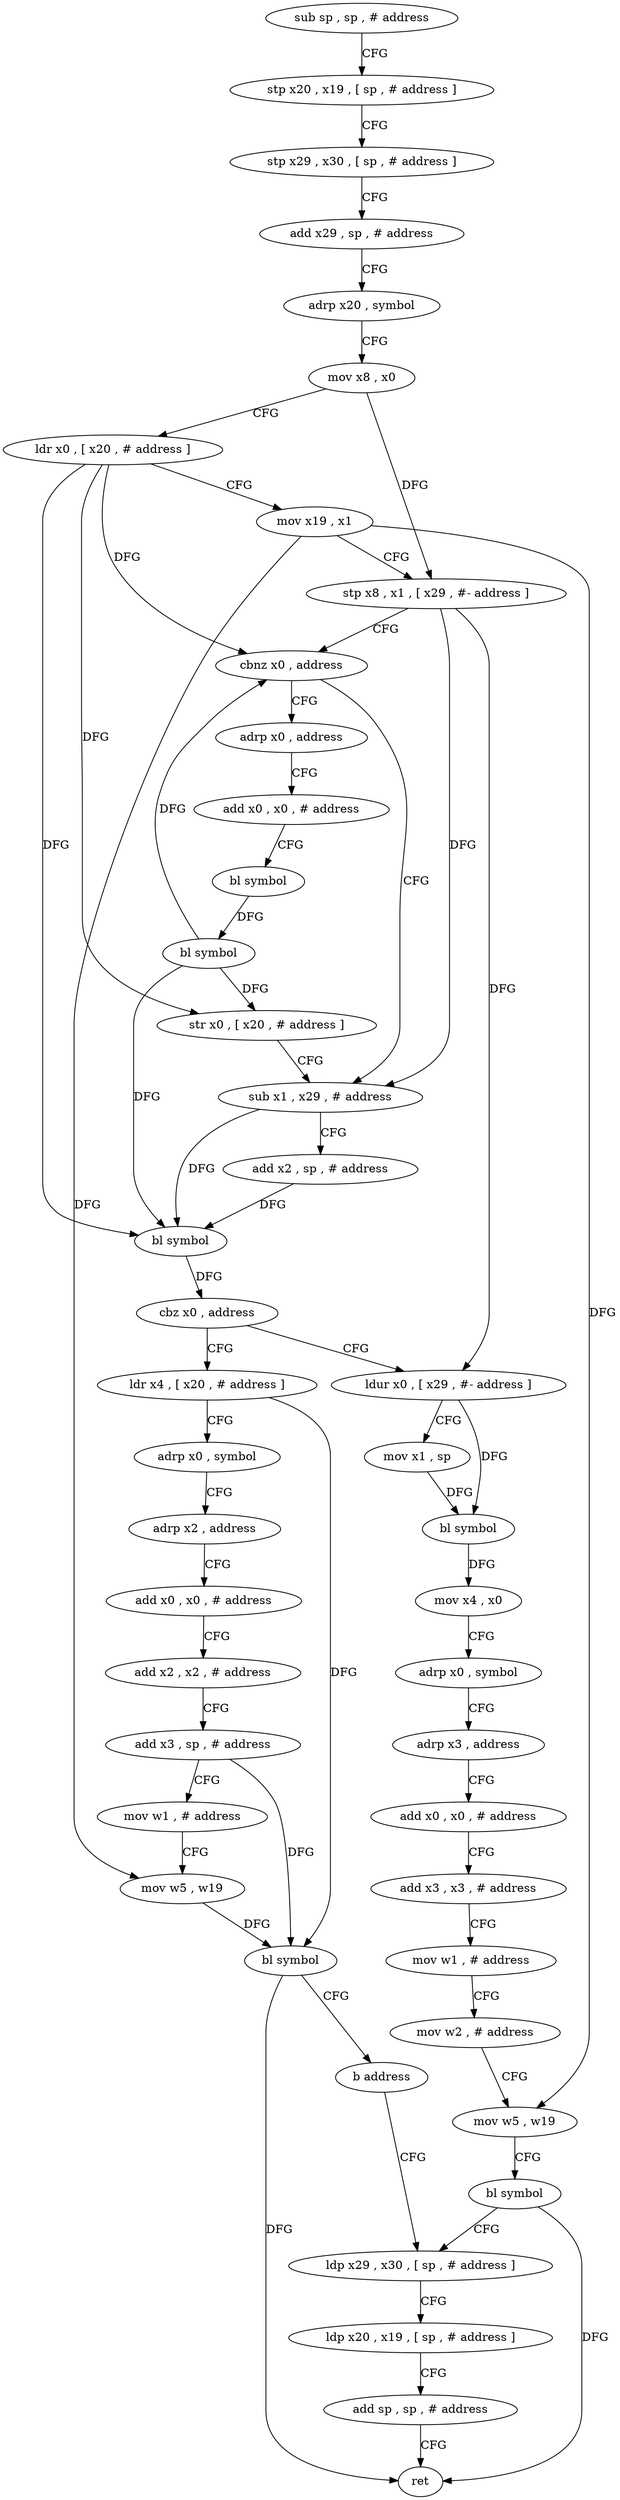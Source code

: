 digraph "func" {
"4223648" [label = "sub sp , sp , # address" ]
"4223652" [label = "stp x20 , x19 , [ sp , # address ]" ]
"4223656" [label = "stp x29 , x30 , [ sp , # address ]" ]
"4223660" [label = "add x29 , sp , # address" ]
"4223664" [label = "adrp x20 , symbol" ]
"4223668" [label = "mov x8 , x0" ]
"4223672" [label = "ldr x0 , [ x20 , # address ]" ]
"4223676" [label = "mov x19 , x1" ]
"4223680" [label = "stp x8 , x1 , [ x29 , #- address ]" ]
"4223684" [label = "cbnz x0 , address" ]
"4223708" [label = "sub x1 , x29 , # address" ]
"4223688" [label = "adrp x0 , address" ]
"4223712" [label = "add x2 , sp , # address" ]
"4223716" [label = "bl symbol" ]
"4223720" [label = "cbz x0 , address" ]
"4223764" [label = "ldur x0 , [ x29 , #- address ]" ]
"4223724" [label = "ldr x4 , [ x20 , # address ]" ]
"4223692" [label = "add x0 , x0 , # address" ]
"4223696" [label = "bl symbol" ]
"4223700" [label = "bl symbol" ]
"4223704" [label = "str x0 , [ x20 , # address ]" ]
"4223768" [label = "mov x1 , sp" ]
"4223772" [label = "bl symbol" ]
"4223776" [label = "mov x4 , x0" ]
"4223780" [label = "adrp x0 , symbol" ]
"4223784" [label = "adrp x3 , address" ]
"4223788" [label = "add x0 , x0 , # address" ]
"4223792" [label = "add x3 , x3 , # address" ]
"4223796" [label = "mov w1 , # address" ]
"4223800" [label = "mov w2 , # address" ]
"4223804" [label = "mov w5 , w19" ]
"4223808" [label = "bl symbol" ]
"4223812" [label = "ldp x29 , x30 , [ sp , # address ]" ]
"4223728" [label = "adrp x0 , symbol" ]
"4223732" [label = "adrp x2 , address" ]
"4223736" [label = "add x0 , x0 , # address" ]
"4223740" [label = "add x2 , x2 , # address" ]
"4223744" [label = "add x3 , sp , # address" ]
"4223748" [label = "mov w1 , # address" ]
"4223752" [label = "mov w5 , w19" ]
"4223756" [label = "bl symbol" ]
"4223760" [label = "b address" ]
"4223816" [label = "ldp x20 , x19 , [ sp , # address ]" ]
"4223820" [label = "add sp , sp , # address" ]
"4223824" [label = "ret" ]
"4223648" -> "4223652" [ label = "CFG" ]
"4223652" -> "4223656" [ label = "CFG" ]
"4223656" -> "4223660" [ label = "CFG" ]
"4223660" -> "4223664" [ label = "CFG" ]
"4223664" -> "4223668" [ label = "CFG" ]
"4223668" -> "4223672" [ label = "CFG" ]
"4223668" -> "4223680" [ label = "DFG" ]
"4223672" -> "4223676" [ label = "CFG" ]
"4223672" -> "4223684" [ label = "DFG" ]
"4223672" -> "4223716" [ label = "DFG" ]
"4223672" -> "4223704" [ label = "DFG" ]
"4223676" -> "4223680" [ label = "CFG" ]
"4223676" -> "4223804" [ label = "DFG" ]
"4223676" -> "4223752" [ label = "DFG" ]
"4223680" -> "4223684" [ label = "CFG" ]
"4223680" -> "4223764" [ label = "DFG" ]
"4223680" -> "4223708" [ label = "DFG" ]
"4223684" -> "4223708" [ label = "CFG" ]
"4223684" -> "4223688" [ label = "CFG" ]
"4223708" -> "4223712" [ label = "CFG" ]
"4223708" -> "4223716" [ label = "DFG" ]
"4223688" -> "4223692" [ label = "CFG" ]
"4223712" -> "4223716" [ label = "DFG" ]
"4223716" -> "4223720" [ label = "DFG" ]
"4223720" -> "4223764" [ label = "CFG" ]
"4223720" -> "4223724" [ label = "CFG" ]
"4223764" -> "4223768" [ label = "CFG" ]
"4223764" -> "4223772" [ label = "DFG" ]
"4223724" -> "4223728" [ label = "CFG" ]
"4223724" -> "4223756" [ label = "DFG" ]
"4223692" -> "4223696" [ label = "CFG" ]
"4223696" -> "4223700" [ label = "DFG" ]
"4223700" -> "4223704" [ label = "DFG" ]
"4223700" -> "4223684" [ label = "DFG" ]
"4223700" -> "4223716" [ label = "DFG" ]
"4223704" -> "4223708" [ label = "CFG" ]
"4223768" -> "4223772" [ label = "DFG" ]
"4223772" -> "4223776" [ label = "DFG" ]
"4223776" -> "4223780" [ label = "CFG" ]
"4223780" -> "4223784" [ label = "CFG" ]
"4223784" -> "4223788" [ label = "CFG" ]
"4223788" -> "4223792" [ label = "CFG" ]
"4223792" -> "4223796" [ label = "CFG" ]
"4223796" -> "4223800" [ label = "CFG" ]
"4223800" -> "4223804" [ label = "CFG" ]
"4223804" -> "4223808" [ label = "CFG" ]
"4223808" -> "4223812" [ label = "CFG" ]
"4223808" -> "4223824" [ label = "DFG" ]
"4223812" -> "4223816" [ label = "CFG" ]
"4223728" -> "4223732" [ label = "CFG" ]
"4223732" -> "4223736" [ label = "CFG" ]
"4223736" -> "4223740" [ label = "CFG" ]
"4223740" -> "4223744" [ label = "CFG" ]
"4223744" -> "4223748" [ label = "CFG" ]
"4223744" -> "4223756" [ label = "DFG" ]
"4223748" -> "4223752" [ label = "CFG" ]
"4223752" -> "4223756" [ label = "DFG" ]
"4223756" -> "4223760" [ label = "CFG" ]
"4223756" -> "4223824" [ label = "DFG" ]
"4223760" -> "4223812" [ label = "CFG" ]
"4223816" -> "4223820" [ label = "CFG" ]
"4223820" -> "4223824" [ label = "CFG" ]
}
